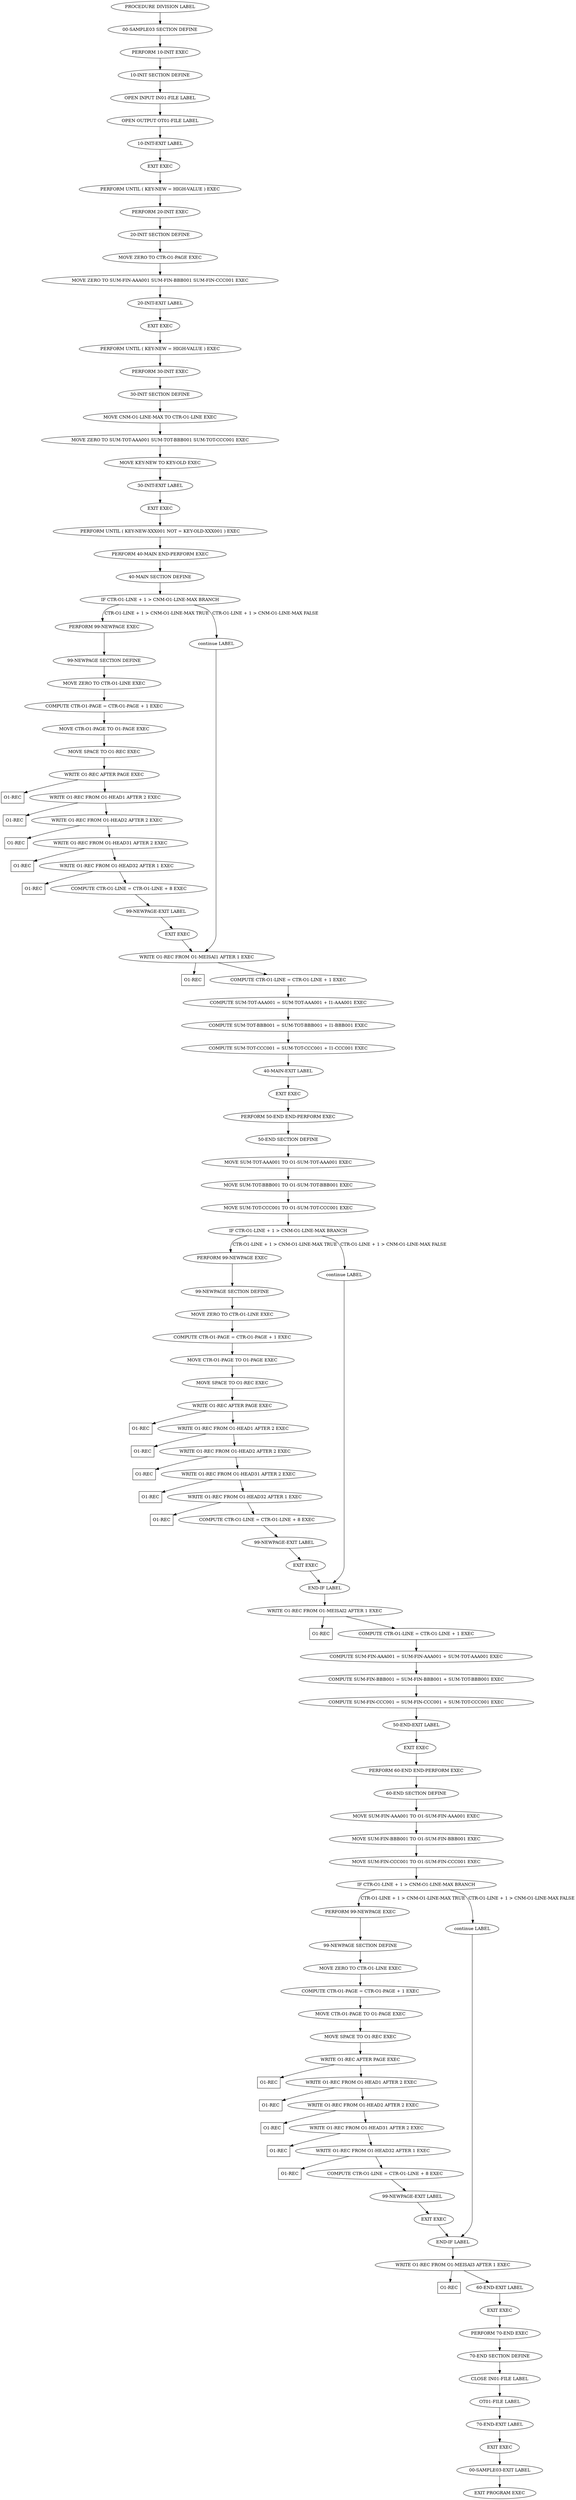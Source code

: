 strict digraph {
7107148891 [label="PROCEDURE DIVISION LABEL"];
5517342401 [label="00-SAMPLE03 SECTION DEFINE"];
17572935061 [label="PERFORM 10-INIT EXEC"];
6877808581 [label="10-INIT SECTION DEFINE"];
17341614101 [label="OPEN INPUT IN01-FILE LABEL"];
13646148501 [label="OPEN OUTPUT OT01-FILE LABEL"];
12110763691 [label="10-INIT-EXIT LABEL"];
3619933571 [label="EXIT EXEC"];
4592965371 [label="PERFORM UNTIL ( KEY-NEW = HIGH-VALUE ) EXEC"];
20156014011 [label="PERFORM 20-INIT EXEC"];
12877122351 [label="20-INIT SECTION DEFINE"];
11658974741 [label="MOVE ZERO TO CTR-O1-PAGE EXEC"];
15518700031 [label="MOVE ZERO TO SUM-FIN-AAA001 SUM-FIN-BBB001 SUM-FIN-CCC001 EXEC"];
9677652951 [label="20-INIT-EXIT LABEL"];
19175137961 [label="EXIT EXEC"];
11823204321 [label="PERFORM UNTIL ( KEY-NEW = HIGH-VALUE ) EXEC"];
17348531161 [label="PERFORM 30-INIT EXEC"];
7035042981 [label="30-INIT SECTION DEFINE"];
2015564831 [label="MOVE CNM-O1-LINE-MAX TO CTR-O1-LINE EXEC"];
2140748681 [label="MOVE ZERO TO SUM-TOT-AAA001 SUM-TOT-BBB001 SUM-TOT-CCC001 EXEC"];
14420453611 [label="MOVE KEY-NEW TO KEY-OLD EXEC"];
1466110501 [label="30-INIT-EXIT LABEL"];
4151387881 [label="EXIT EXEC"];
133263701 [label="PERFORM UNTIL ( KEY-NEW-XXX001 NOT = KEY-OLD-XXX001 ) EXEC"];
12686509751 [label="PERFORM 40-MAIN END-PERFORM EXEC"];
7313959811 [label="40-MAIN SECTION DEFINE"];
11967653691 [label="IF CTR-O1-LINE + 1 > CNM-O1-LINE-MAX BRANCH"];
11967653691 -> 4868982331 [label="CTR-O1-LINE + 1 > CNM-O1-LINE-MAX TRUE"]
4868982331 [label="PERFORM 99-NEWPAGE EXEC"];
6500235971 [label="99-NEWPAGE SECTION DEFINE"];
12824733841 [label="MOVE ZERO TO CTR-O1-LINE EXEC"];
5755935751 [label="COMPUTE CTR-O1-PAGE = CTR-O1-PAGE + 1 EXEC"];
3468612211 [label="MOVE CTR-O1-PAGE TO O1-PAGE EXEC"];
11883922951 [label="MOVE SPACE TO O1-REC EXEC"];
2267109521 [label="WRITE O1-REC AFTER PAGE EXEC"];
io2267109521 [label="O1-REC", shape = box ];
2267109521 -> io2267109521
15095638031 [label="WRITE O1-REC FROM O1-HEAD1 AFTER 2 EXEC"];
io15095638031 [label="O1-REC", shape = box ];
15095638031 -> io15095638031
6848741191 [label="WRITE O1-REC FROM O1-HEAD2 AFTER 2 EXEC"];
io6848741191 [label="O1-REC", shape = box ];
6848741191 -> io6848741191
11577404631 [label="WRITE O1-REC FROM O1-HEAD31 AFTER 2 EXEC"];
io11577404631 [label="O1-REC", shape = box ];
11577404631 -> io11577404631
13794356981 [label="WRITE O1-REC FROM O1-HEAD32 AFTER 1 EXEC"];
io13794356981 [label="O1-REC", shape = box ];
13794356981 -> io13794356981
15293065391 [label="COMPUTE CTR-O1-LINE = CTR-O1-LINE + 8 EXEC"];
16359857051 [label="99-NEWPAGE-EXIT LABEL"];
6956826811 [label="EXIT EXEC"];
10735029611 [label="WRITE O1-REC FROM O1-MEISAI1 AFTER 1 EXEC"];
io10735029611 [label="O1-REC", shape = box ];
10735029611 -> io10735029611
15827974721 [label="COMPUTE CTR-O1-LINE = CTR-O1-LINE + 1 EXEC"];
6441661781 [label="COMPUTE SUM-TOT-AAA001 = SUM-TOT-AAA001 + I1-AAA001 EXEC"];
8925296891 [label="COMPUTE SUM-TOT-BBB001 = SUM-TOT-BBB001 + I1-BBB001 EXEC"];
17576764441 [label="COMPUTE SUM-TOT-CCC001 = SUM-TOT-CCC001 + I1-CCC001 EXEC"];
1827386141 [label="40-MAIN-EXIT LABEL"];
943457061 [label="EXIT EXEC"];
6700358121 [label="PERFORM 50-END END-PERFORM EXEC"];
18706475261 [label="50-END SECTION DEFINE"];
12041672491 [label="MOVE SUM-TOT-AAA001 TO O1-SUM-TOT-AAA001 EXEC"];
10475037541 [label="MOVE SUM-TOT-BBB001 TO O1-SUM-TOT-BBB001 EXEC"];
17220239161 [label="MOVE SUM-TOT-CCC001 TO O1-SUM-TOT-CCC001 EXEC"];
20097871981 [label="IF CTR-O1-LINE + 1 > CNM-O1-LINE-MAX BRANCH"];
20097871981 -> 320172121 [label="CTR-O1-LINE + 1 > CNM-O1-LINE-MAX TRUE"]
320172121 [label="PERFORM 99-NEWPAGE EXEC"];
11214549681 [label="99-NEWPAGE SECTION DEFINE"];
10064855841 [label="MOVE ZERO TO CTR-O1-LINE EXEC"];
4665054821 [label="COMPUTE CTR-O1-PAGE = CTR-O1-PAGE + 1 EXEC"];
15808937321 [label="MOVE CTR-O1-PAGE TO O1-PAGE EXEC"];
15474251041 [label="MOVE SPACE TO O1-REC EXEC"];
1521340871 [label="WRITE O1-REC AFTER PAGE EXEC"];
io1521340871 [label="O1-REC", shape = box ];
1521340871 -> io1521340871
16157803361 [label="WRITE O1-REC FROM O1-HEAD1 AFTER 2 EXEC"];
io16157803361 [label="O1-REC", shape = box ];
16157803361 -> io16157803361
17835930831 [label="WRITE O1-REC FROM O1-HEAD2 AFTER 2 EXEC"];
io17835930831 [label="O1-REC", shape = box ];
17835930831 -> io17835930831
17509051431 [label="WRITE O1-REC FROM O1-HEAD31 AFTER 2 EXEC"];
io17509051431 [label="O1-REC", shape = box ];
17509051431 -> io17509051431
17827048021 [label="WRITE O1-REC FROM O1-HEAD32 AFTER 1 EXEC"];
io17827048021 [label="O1-REC", shape = box ];
17827048021 -> io17827048021
20944115871 [label="COMPUTE CTR-O1-LINE = CTR-O1-LINE + 8 EXEC"];
18336389141 [label="99-NEWPAGE-EXIT LABEL"];
16203032531 [label="EXIT EXEC"];
903208631 [label="END-IF LABEL"];
12165908551 [label="WRITE O1-REC FROM O1-MEISAI2 AFTER 1 EXEC"];
io12165908551 [label="O1-REC", shape = box ];
12165908551 -> io12165908551
21074478331 [label="COMPUTE CTR-O1-LINE = CTR-O1-LINE + 1 EXEC"];
605591781 [label="COMPUTE SUM-FIN-AAA001 = SUM-FIN-AAA001 + SUM-TOT-AAA001 EXEC"];
3956296171 [label="COMPUTE SUM-FIN-BBB001 = SUM-FIN-BBB001 + SUM-TOT-BBB001 EXEC"];
11221343441 [label="COMPUTE SUM-FIN-CCC001 = SUM-FIN-CCC001 + SUM-TOT-CCC001 EXEC"];
14718686391 [label="50-END-EXIT LABEL"];
8765637731 [label="EXIT EXEC"];
877657191 [label="PERFORM 60-END END-PERFORM EXEC"];
14136532651 [label="60-END SECTION DEFINE"];
14186217761 [label="MOVE SUM-FIN-AAA001 TO O1-SUM-FIN-AAA001 EXEC"];
4460734331 [label="MOVE SUM-FIN-BBB001 TO O1-SUM-FIN-BBB001 EXEC"];
11811999581 [label="MOVE SUM-FIN-CCC001 TO O1-SUM-FIN-CCC001 EXEC"];
1256221761 [label="IF CTR-O1-LINE + 1 > CNM-O1-LINE-MAX BRANCH"];
1256221761 -> 5420607801 [label="CTR-O1-LINE + 1 > CNM-O1-LINE-MAX TRUE"]
5420607801 [label="PERFORM 99-NEWPAGE EXEC"];
2373516781 [label="99-NEWPAGE SECTION DEFINE"];
19678925941 [label="MOVE ZERO TO CTR-O1-LINE EXEC"];
3425978041 [label="COMPUTE CTR-O1-PAGE = CTR-O1-PAGE + 1 EXEC"];
13082446371 [label="MOVE CTR-O1-PAGE TO O1-PAGE EXEC"];
18609447981 [label="MOVE SPACE TO O1-REC EXEC"];
11793812571 [label="WRITE O1-REC AFTER PAGE EXEC"];
io11793812571 [label="O1-REC", shape = box ];
11793812571 -> io11793812571
2587547321 [label="WRITE O1-REC FROM O1-HEAD1 AFTER 2 EXEC"];
io2587547321 [label="O1-REC", shape = box ];
2587547321 -> io2587547321
3333624461 [label="WRITE O1-REC FROM O1-HEAD2 AFTER 2 EXEC"];
io3333624461 [label="O1-REC", shape = box ];
3333624461 -> io3333624461
5972551281 [label="WRITE O1-REC FROM O1-HEAD31 AFTER 2 EXEC"];
io5972551281 [label="O1-REC", shape = box ];
5972551281 -> io5972551281
9853977641 [label="WRITE O1-REC FROM O1-HEAD32 AFTER 1 EXEC"];
io9853977641 [label="O1-REC", shape = box ];
9853977641 -> io9853977641
14763941991 [label="COMPUTE CTR-O1-LINE = CTR-O1-LINE + 8 EXEC"];
8377645791 [label="99-NEWPAGE-EXIT LABEL"];
15015873651 [label="EXIT EXEC"];
10076030191 [label="END-IF LABEL"];
3481004411 [label="WRITE O1-REC FROM O1-MEISAI3 AFTER 1 EXEC"];
io3481004411 [label="O1-REC", shape = box ];
3481004411 -> io3481004411
15972496481 [label="60-END-EXIT LABEL"];
893873881 [label="EXIT EXEC"];
13335920721 [label="PERFORM 70-END EXEC"];
6553814731 [label="70-END SECTION DEFINE"];
14863710511 [label="CLOSE IN01-FILE LABEL"];
11216472531 [label="OT01-FILE LABEL"];
16945560381 [label="70-END-EXIT LABEL"];
10764962841 [label="EXIT EXEC"];
15086469301 [label="00-SAMPLE03-EXIT LABEL"];
12912865041 [label="EXIT PROGRAM EXEC"];
5420607801 -> 2373516781 -> 19678925941 -> 3425978041 -> 13082446371 -> 18609447981 -> 11793812571 -> 2587547321 -> 3333624461 -> 5972551281 -> 9853977641 -> 14763941991 -> 8377645791 -> 15015873651 -> 10076030191 -> 3481004411 -> 15972496481 -> 893873881 -> 13335920721 -> 6553814731 -> 14863710511 -> 11216472531 -> 16945560381 -> 10764962841 -> 15086469301 -> 12912865041
1256221761 -> 7953728311 [label="CTR-O1-LINE + 1 > CNM-O1-LINE-MAX FALSE"]
7953728311 [label="continue LABEL"];
10076030191 [label="END-IF LABEL"];
3481004411 [label="WRITE O1-REC FROM O1-MEISAI3 AFTER 1 EXEC"];
io3481004411 [label="O1-REC", shape = box ];
3481004411 -> io3481004411
15972496481 [label="60-END-EXIT LABEL"];
893873881 [label="EXIT EXEC"];
13335920721 [label="PERFORM 70-END EXEC"];
6553814731 [label="70-END SECTION DEFINE"];
14863710511 [label="CLOSE IN01-FILE LABEL"];
11216472531 [label="OT01-FILE LABEL"];
16945560381 [label="70-END-EXIT LABEL"];
10764962841 [label="EXIT EXEC"];
15086469301 [label="00-SAMPLE03-EXIT LABEL"];
12912865041 [label="EXIT PROGRAM EXEC"];
7953728311 -> 10076030191 -> 3481004411 -> 15972496481 -> 893873881 -> 13335920721 -> 6553814731 -> 14863710511 -> 11216472531 -> 16945560381 -> 10764962841 -> 15086469301 -> 12912865041
320172121 -> 11214549681 -> 10064855841 -> 4665054821 -> 15808937321 -> 15474251041 -> 1521340871 -> 16157803361 -> 17835930831 -> 17509051431 -> 17827048021 -> 20944115871 -> 18336389141 -> 16203032531 -> 903208631 -> 12165908551 -> 21074478331 -> 605591781 -> 3956296171 -> 11221343441 -> 14718686391 -> 8765637731 -> 877657191 -> 14136532651 -> 14186217761 -> 4460734331 -> 11811999581 -> 1256221761
20097871981 -> 10726014811 [label="CTR-O1-LINE + 1 > CNM-O1-LINE-MAX FALSE"]
10726014811 [label="continue LABEL"];
903208631 [label="END-IF LABEL"];
12165908551 [label="WRITE O1-REC FROM O1-MEISAI2 AFTER 1 EXEC"];
io12165908551 [label="O1-REC", shape = box ];
12165908551 -> io12165908551
21074478331 [label="COMPUTE CTR-O1-LINE = CTR-O1-LINE + 1 EXEC"];
605591781 [label="COMPUTE SUM-FIN-AAA001 = SUM-FIN-AAA001 + SUM-TOT-AAA001 EXEC"];
3956296171 [label="COMPUTE SUM-FIN-BBB001 = SUM-FIN-BBB001 + SUM-TOT-BBB001 EXEC"];
11221343441 [label="COMPUTE SUM-FIN-CCC001 = SUM-FIN-CCC001 + SUM-TOT-CCC001 EXEC"];
14718686391 [label="50-END-EXIT LABEL"];
8765637731 [label="EXIT EXEC"];
877657191 [label="PERFORM 60-END END-PERFORM EXEC"];
14136532651 [label="60-END SECTION DEFINE"];
14186217761 [label="MOVE SUM-FIN-AAA001 TO O1-SUM-FIN-AAA001 EXEC"];
4460734331 [label="MOVE SUM-FIN-BBB001 TO O1-SUM-FIN-BBB001 EXEC"];
11811999581 [label="MOVE SUM-FIN-CCC001 TO O1-SUM-FIN-CCC001 EXEC"];
1256221761 [label="IF CTR-O1-LINE + 1 > CNM-O1-LINE-MAX BRANCH"];
1256221761 -> 5420607801 [label="CTR-O1-LINE + 1 > CNM-O1-LINE-MAX TRUE"]
5420607801 [label="PERFORM 99-NEWPAGE EXEC"];
2373516781 [label="99-NEWPAGE SECTION DEFINE"];
19678925941 [label="MOVE ZERO TO CTR-O1-LINE EXEC"];
3425978041 [label="COMPUTE CTR-O1-PAGE = CTR-O1-PAGE + 1 EXEC"];
13082446371 [label="MOVE CTR-O1-PAGE TO O1-PAGE EXEC"];
18609447981 [label="MOVE SPACE TO O1-REC EXEC"];
11793812571 [label="WRITE O1-REC AFTER PAGE EXEC"];
io11793812571 [label="O1-REC", shape = box ];
11793812571 -> io11793812571
2587547321 [label="WRITE O1-REC FROM O1-HEAD1 AFTER 2 EXEC"];
io2587547321 [label="O1-REC", shape = box ];
2587547321 -> io2587547321
3333624461 [label="WRITE O1-REC FROM O1-HEAD2 AFTER 2 EXEC"];
io3333624461 [label="O1-REC", shape = box ];
3333624461 -> io3333624461
5972551281 [label="WRITE O1-REC FROM O1-HEAD31 AFTER 2 EXEC"];
io5972551281 [label="O1-REC", shape = box ];
5972551281 -> io5972551281
9853977641 [label="WRITE O1-REC FROM O1-HEAD32 AFTER 1 EXEC"];
io9853977641 [label="O1-REC", shape = box ];
9853977641 -> io9853977641
14763941991 [label="COMPUTE CTR-O1-LINE = CTR-O1-LINE + 8 EXEC"];
8377645791 [label="99-NEWPAGE-EXIT LABEL"];
15015873651 [label="EXIT EXEC"];
10076030191 [label="END-IF LABEL"];
3481004411 [label="WRITE O1-REC FROM O1-MEISAI3 AFTER 1 EXEC"];
io3481004411 [label="O1-REC", shape = box ];
3481004411 -> io3481004411
15972496481 [label="60-END-EXIT LABEL"];
893873881 [label="EXIT EXEC"];
13335920721 [label="PERFORM 70-END EXEC"];
6553814731 [label="70-END SECTION DEFINE"];
14863710511 [label="CLOSE IN01-FILE LABEL"];
11216472531 [label="OT01-FILE LABEL"];
16945560381 [label="70-END-EXIT LABEL"];
10764962841 [label="EXIT EXEC"];
15086469301 [label="00-SAMPLE03-EXIT LABEL"];
12912865041 [label="EXIT PROGRAM EXEC"];
5420607801 -> 2373516781 -> 19678925941 -> 3425978041 -> 13082446371 -> 18609447981 -> 11793812571 -> 2587547321 -> 3333624461 -> 5972551281 -> 9853977641 -> 14763941991 -> 8377645791 -> 15015873651 -> 10076030191 -> 3481004411 -> 15972496481 -> 893873881 -> 13335920721 -> 6553814731 -> 14863710511 -> 11216472531 -> 16945560381 -> 10764962841 -> 15086469301 -> 12912865041
1256221761 -> 7953728311 [label="CTR-O1-LINE + 1 > CNM-O1-LINE-MAX FALSE"]
7953728311 [label="continue LABEL"];
10076030191 [label="END-IF LABEL"];
3481004411 [label="WRITE O1-REC FROM O1-MEISAI3 AFTER 1 EXEC"];
io3481004411 [label="O1-REC", shape = box ];
3481004411 -> io3481004411
15972496481 [label="60-END-EXIT LABEL"];
893873881 [label="EXIT EXEC"];
13335920721 [label="PERFORM 70-END EXEC"];
6553814731 [label="70-END SECTION DEFINE"];
14863710511 [label="CLOSE IN01-FILE LABEL"];
11216472531 [label="OT01-FILE LABEL"];
16945560381 [label="70-END-EXIT LABEL"];
10764962841 [label="EXIT EXEC"];
15086469301 [label="00-SAMPLE03-EXIT LABEL"];
12912865041 [label="EXIT PROGRAM EXEC"];
7953728311 -> 10076030191 -> 3481004411 -> 15972496481 -> 893873881 -> 13335920721 -> 6553814731 -> 14863710511 -> 11216472531 -> 16945560381 -> 10764962841 -> 15086469301 -> 12912865041
10726014811 -> 903208631 -> 12165908551 -> 21074478331 -> 605591781 -> 3956296171 -> 11221343441 -> 14718686391 -> 8765637731 -> 877657191 -> 14136532651 -> 14186217761 -> 4460734331 -> 11811999581 -> 1256221761
4868982331 -> 6500235971 -> 12824733841 -> 5755935751 -> 3468612211 -> 11883922951 -> 2267109521 -> 15095638031 -> 6848741191 -> 11577404631 -> 13794356981 -> 15293065391 -> 16359857051 -> 6956826811 -> 10735029611 -> 15827974721 -> 6441661781 -> 8925296891 -> 17576764441 -> 1827386141 -> 943457061 -> 6700358121 -> 18706475261 -> 12041672491 -> 10475037541 -> 17220239161 -> 20097871981
11967653691 -> 1212955741 [label="CTR-O1-LINE + 1 > CNM-O1-LINE-MAX FALSE"]
1212955741 [label="continue LABEL"];
10735029611 [label="WRITE O1-REC FROM O1-MEISAI1 AFTER 1 EXEC"];
io10735029611 [label="O1-REC", shape = box ];
10735029611 -> io10735029611
15827974721 [label="COMPUTE CTR-O1-LINE = CTR-O1-LINE + 1 EXEC"];
6441661781 [label="COMPUTE SUM-TOT-AAA001 = SUM-TOT-AAA001 + I1-AAA001 EXEC"];
8925296891 [label="COMPUTE SUM-TOT-BBB001 = SUM-TOT-BBB001 + I1-BBB001 EXEC"];
17576764441 [label="COMPUTE SUM-TOT-CCC001 = SUM-TOT-CCC001 + I1-CCC001 EXEC"];
1827386141 [label="40-MAIN-EXIT LABEL"];
943457061 [label="EXIT EXEC"];
6700358121 [label="PERFORM 50-END END-PERFORM EXEC"];
18706475261 [label="50-END SECTION DEFINE"];
12041672491 [label="MOVE SUM-TOT-AAA001 TO O1-SUM-TOT-AAA001 EXEC"];
10475037541 [label="MOVE SUM-TOT-BBB001 TO O1-SUM-TOT-BBB001 EXEC"];
17220239161 [label="MOVE SUM-TOT-CCC001 TO O1-SUM-TOT-CCC001 EXEC"];
20097871981 [label="IF CTR-O1-LINE + 1 > CNM-O1-LINE-MAX BRANCH"];
20097871981 -> 320172121 [label="CTR-O1-LINE + 1 > CNM-O1-LINE-MAX TRUE"]
320172121 [label="PERFORM 99-NEWPAGE EXEC"];
11214549681 [label="99-NEWPAGE SECTION DEFINE"];
10064855841 [label="MOVE ZERO TO CTR-O1-LINE EXEC"];
4665054821 [label="COMPUTE CTR-O1-PAGE = CTR-O1-PAGE + 1 EXEC"];
15808937321 [label="MOVE CTR-O1-PAGE TO O1-PAGE EXEC"];
15474251041 [label="MOVE SPACE TO O1-REC EXEC"];
1521340871 [label="WRITE O1-REC AFTER PAGE EXEC"];
io1521340871 [label="O1-REC", shape = box ];
1521340871 -> io1521340871
16157803361 [label="WRITE O1-REC FROM O1-HEAD1 AFTER 2 EXEC"];
io16157803361 [label="O1-REC", shape = box ];
16157803361 -> io16157803361
17835930831 [label="WRITE O1-REC FROM O1-HEAD2 AFTER 2 EXEC"];
io17835930831 [label="O1-REC", shape = box ];
17835930831 -> io17835930831
17509051431 [label="WRITE O1-REC FROM O1-HEAD31 AFTER 2 EXEC"];
io17509051431 [label="O1-REC", shape = box ];
17509051431 -> io17509051431
17827048021 [label="WRITE O1-REC FROM O1-HEAD32 AFTER 1 EXEC"];
io17827048021 [label="O1-REC", shape = box ];
17827048021 -> io17827048021
20944115871 [label="COMPUTE CTR-O1-LINE = CTR-O1-LINE + 8 EXEC"];
18336389141 [label="99-NEWPAGE-EXIT LABEL"];
16203032531 [label="EXIT EXEC"];
903208631 [label="END-IF LABEL"];
12165908551 [label="WRITE O1-REC FROM O1-MEISAI2 AFTER 1 EXEC"];
io12165908551 [label="O1-REC", shape = box ];
12165908551 -> io12165908551
21074478331 [label="COMPUTE CTR-O1-LINE = CTR-O1-LINE + 1 EXEC"];
605591781 [label="COMPUTE SUM-FIN-AAA001 = SUM-FIN-AAA001 + SUM-TOT-AAA001 EXEC"];
3956296171 [label="COMPUTE SUM-FIN-BBB001 = SUM-FIN-BBB001 + SUM-TOT-BBB001 EXEC"];
11221343441 [label="COMPUTE SUM-FIN-CCC001 = SUM-FIN-CCC001 + SUM-TOT-CCC001 EXEC"];
14718686391 [label="50-END-EXIT LABEL"];
8765637731 [label="EXIT EXEC"];
877657191 [label="PERFORM 60-END END-PERFORM EXEC"];
14136532651 [label="60-END SECTION DEFINE"];
14186217761 [label="MOVE SUM-FIN-AAA001 TO O1-SUM-FIN-AAA001 EXEC"];
4460734331 [label="MOVE SUM-FIN-BBB001 TO O1-SUM-FIN-BBB001 EXEC"];
11811999581 [label="MOVE SUM-FIN-CCC001 TO O1-SUM-FIN-CCC001 EXEC"];
1256221761 [label="IF CTR-O1-LINE + 1 > CNM-O1-LINE-MAX BRANCH"];
1256221761 -> 5420607801 [label="CTR-O1-LINE + 1 > CNM-O1-LINE-MAX TRUE"]
5420607801 [label="PERFORM 99-NEWPAGE EXEC"];
2373516781 [label="99-NEWPAGE SECTION DEFINE"];
19678925941 [label="MOVE ZERO TO CTR-O1-LINE EXEC"];
3425978041 [label="COMPUTE CTR-O1-PAGE = CTR-O1-PAGE + 1 EXEC"];
13082446371 [label="MOVE CTR-O1-PAGE TO O1-PAGE EXEC"];
18609447981 [label="MOVE SPACE TO O1-REC EXEC"];
11793812571 [label="WRITE O1-REC AFTER PAGE EXEC"];
io11793812571 [label="O1-REC", shape = box ];
11793812571 -> io11793812571
2587547321 [label="WRITE O1-REC FROM O1-HEAD1 AFTER 2 EXEC"];
io2587547321 [label="O1-REC", shape = box ];
2587547321 -> io2587547321
3333624461 [label="WRITE O1-REC FROM O1-HEAD2 AFTER 2 EXEC"];
io3333624461 [label="O1-REC", shape = box ];
3333624461 -> io3333624461
5972551281 [label="WRITE O1-REC FROM O1-HEAD31 AFTER 2 EXEC"];
io5972551281 [label="O1-REC", shape = box ];
5972551281 -> io5972551281
9853977641 [label="WRITE O1-REC FROM O1-HEAD32 AFTER 1 EXEC"];
io9853977641 [label="O1-REC", shape = box ];
9853977641 -> io9853977641
14763941991 [label="COMPUTE CTR-O1-LINE = CTR-O1-LINE + 8 EXEC"];
8377645791 [label="99-NEWPAGE-EXIT LABEL"];
15015873651 [label="EXIT EXEC"];
10076030191 [label="END-IF LABEL"];
3481004411 [label="WRITE O1-REC FROM O1-MEISAI3 AFTER 1 EXEC"];
io3481004411 [label="O1-REC", shape = box ];
3481004411 -> io3481004411
15972496481 [label="60-END-EXIT LABEL"];
893873881 [label="EXIT EXEC"];
13335920721 [label="PERFORM 70-END EXEC"];
6553814731 [label="70-END SECTION DEFINE"];
14863710511 [label="CLOSE IN01-FILE LABEL"];
11216472531 [label="OT01-FILE LABEL"];
16945560381 [label="70-END-EXIT LABEL"];
10764962841 [label="EXIT EXEC"];
15086469301 [label="00-SAMPLE03-EXIT LABEL"];
12912865041 [label="EXIT PROGRAM EXEC"];
5420607801 -> 2373516781 -> 19678925941 -> 3425978041 -> 13082446371 -> 18609447981 -> 11793812571 -> 2587547321 -> 3333624461 -> 5972551281 -> 9853977641 -> 14763941991 -> 8377645791 -> 15015873651 -> 10076030191 -> 3481004411 -> 15972496481 -> 893873881 -> 13335920721 -> 6553814731 -> 14863710511 -> 11216472531 -> 16945560381 -> 10764962841 -> 15086469301 -> 12912865041
1256221761 -> 7953728311 [label="CTR-O1-LINE + 1 > CNM-O1-LINE-MAX FALSE"]
7953728311 [label="continue LABEL"];
10076030191 [label="END-IF LABEL"];
3481004411 [label="WRITE O1-REC FROM O1-MEISAI3 AFTER 1 EXEC"];
io3481004411 [label="O1-REC", shape = box ];
3481004411 -> io3481004411
15972496481 [label="60-END-EXIT LABEL"];
893873881 [label="EXIT EXEC"];
13335920721 [label="PERFORM 70-END EXEC"];
6553814731 [label="70-END SECTION DEFINE"];
14863710511 [label="CLOSE IN01-FILE LABEL"];
11216472531 [label="OT01-FILE LABEL"];
16945560381 [label="70-END-EXIT LABEL"];
10764962841 [label="EXIT EXEC"];
15086469301 [label="00-SAMPLE03-EXIT LABEL"];
12912865041 [label="EXIT PROGRAM EXEC"];
7953728311 -> 10076030191 -> 3481004411 -> 15972496481 -> 893873881 -> 13335920721 -> 6553814731 -> 14863710511 -> 11216472531 -> 16945560381 -> 10764962841 -> 15086469301 -> 12912865041
320172121 -> 11214549681 -> 10064855841 -> 4665054821 -> 15808937321 -> 15474251041 -> 1521340871 -> 16157803361 -> 17835930831 -> 17509051431 -> 17827048021 -> 20944115871 -> 18336389141 -> 16203032531 -> 903208631 -> 12165908551 -> 21074478331 -> 605591781 -> 3956296171 -> 11221343441 -> 14718686391 -> 8765637731 -> 877657191 -> 14136532651 -> 14186217761 -> 4460734331 -> 11811999581 -> 1256221761
20097871981 -> 10726014811 [label="CTR-O1-LINE + 1 > CNM-O1-LINE-MAX FALSE"]
10726014811 [label="continue LABEL"];
903208631 [label="END-IF LABEL"];
12165908551 [label="WRITE O1-REC FROM O1-MEISAI2 AFTER 1 EXEC"];
io12165908551 [label="O1-REC", shape = box ];
12165908551 -> io12165908551
21074478331 [label="COMPUTE CTR-O1-LINE = CTR-O1-LINE + 1 EXEC"];
605591781 [label="COMPUTE SUM-FIN-AAA001 = SUM-FIN-AAA001 + SUM-TOT-AAA001 EXEC"];
3956296171 [label="COMPUTE SUM-FIN-BBB001 = SUM-FIN-BBB001 + SUM-TOT-BBB001 EXEC"];
11221343441 [label="COMPUTE SUM-FIN-CCC001 = SUM-FIN-CCC001 + SUM-TOT-CCC001 EXEC"];
14718686391 [label="50-END-EXIT LABEL"];
8765637731 [label="EXIT EXEC"];
877657191 [label="PERFORM 60-END END-PERFORM EXEC"];
14136532651 [label="60-END SECTION DEFINE"];
14186217761 [label="MOVE SUM-FIN-AAA001 TO O1-SUM-FIN-AAA001 EXEC"];
4460734331 [label="MOVE SUM-FIN-BBB001 TO O1-SUM-FIN-BBB001 EXEC"];
11811999581 [label="MOVE SUM-FIN-CCC001 TO O1-SUM-FIN-CCC001 EXEC"];
1256221761 [label="IF CTR-O1-LINE + 1 > CNM-O1-LINE-MAX BRANCH"];
1256221761 -> 5420607801 [label="CTR-O1-LINE + 1 > CNM-O1-LINE-MAX TRUE"]
5420607801 [label="PERFORM 99-NEWPAGE EXEC"];
2373516781 [label="99-NEWPAGE SECTION DEFINE"];
19678925941 [label="MOVE ZERO TO CTR-O1-LINE EXEC"];
3425978041 [label="COMPUTE CTR-O1-PAGE = CTR-O1-PAGE + 1 EXEC"];
13082446371 [label="MOVE CTR-O1-PAGE TO O1-PAGE EXEC"];
18609447981 [label="MOVE SPACE TO O1-REC EXEC"];
11793812571 [label="WRITE O1-REC AFTER PAGE EXEC"];
io11793812571 [label="O1-REC", shape = box ];
11793812571 -> io11793812571
2587547321 [label="WRITE O1-REC FROM O1-HEAD1 AFTER 2 EXEC"];
io2587547321 [label="O1-REC", shape = box ];
2587547321 -> io2587547321
3333624461 [label="WRITE O1-REC FROM O1-HEAD2 AFTER 2 EXEC"];
io3333624461 [label="O1-REC", shape = box ];
3333624461 -> io3333624461
5972551281 [label="WRITE O1-REC FROM O1-HEAD31 AFTER 2 EXEC"];
io5972551281 [label="O1-REC", shape = box ];
5972551281 -> io5972551281
9853977641 [label="WRITE O1-REC FROM O1-HEAD32 AFTER 1 EXEC"];
io9853977641 [label="O1-REC", shape = box ];
9853977641 -> io9853977641
14763941991 [label="COMPUTE CTR-O1-LINE = CTR-O1-LINE + 8 EXEC"];
8377645791 [label="99-NEWPAGE-EXIT LABEL"];
15015873651 [label="EXIT EXEC"];
10076030191 [label="END-IF LABEL"];
3481004411 [label="WRITE O1-REC FROM O1-MEISAI3 AFTER 1 EXEC"];
io3481004411 [label="O1-REC", shape = box ];
3481004411 -> io3481004411
15972496481 [label="60-END-EXIT LABEL"];
893873881 [label="EXIT EXEC"];
13335920721 [label="PERFORM 70-END EXEC"];
6553814731 [label="70-END SECTION DEFINE"];
14863710511 [label="CLOSE IN01-FILE LABEL"];
11216472531 [label="OT01-FILE LABEL"];
16945560381 [label="70-END-EXIT LABEL"];
10764962841 [label="EXIT EXEC"];
15086469301 [label="00-SAMPLE03-EXIT LABEL"];
12912865041 [label="EXIT PROGRAM EXEC"];
5420607801 -> 2373516781 -> 19678925941 -> 3425978041 -> 13082446371 -> 18609447981 -> 11793812571 -> 2587547321 -> 3333624461 -> 5972551281 -> 9853977641 -> 14763941991 -> 8377645791 -> 15015873651 -> 10076030191 -> 3481004411 -> 15972496481 -> 893873881 -> 13335920721 -> 6553814731 -> 14863710511 -> 11216472531 -> 16945560381 -> 10764962841 -> 15086469301 -> 12912865041
1256221761 -> 7953728311 [label="CTR-O1-LINE + 1 > CNM-O1-LINE-MAX FALSE"]
7953728311 [label="continue LABEL"];
10076030191 [label="END-IF LABEL"];
3481004411 [label="WRITE O1-REC FROM O1-MEISAI3 AFTER 1 EXEC"];
io3481004411 [label="O1-REC", shape = box ];
3481004411 -> io3481004411
15972496481 [label="60-END-EXIT LABEL"];
893873881 [label="EXIT EXEC"];
13335920721 [label="PERFORM 70-END EXEC"];
6553814731 [label="70-END SECTION DEFINE"];
14863710511 [label="CLOSE IN01-FILE LABEL"];
11216472531 [label="OT01-FILE LABEL"];
16945560381 [label="70-END-EXIT LABEL"];
10764962841 [label="EXIT EXEC"];
15086469301 [label="00-SAMPLE03-EXIT LABEL"];
12912865041 [label="EXIT PROGRAM EXEC"];
7953728311 -> 10076030191 -> 3481004411 -> 15972496481 -> 893873881 -> 13335920721 -> 6553814731 -> 14863710511 -> 11216472531 -> 16945560381 -> 10764962841 -> 15086469301 -> 12912865041
10726014811 -> 903208631 -> 12165908551 -> 21074478331 -> 605591781 -> 3956296171 -> 11221343441 -> 14718686391 -> 8765637731 -> 877657191 -> 14136532651 -> 14186217761 -> 4460734331 -> 11811999581 -> 1256221761
1212955741 -> 10735029611 -> 15827974721 -> 6441661781 -> 8925296891 -> 17576764441 -> 1827386141 -> 943457061 -> 6700358121 -> 18706475261 -> 12041672491 -> 10475037541 -> 17220239161 -> 20097871981
7107148891 -> 5517342401 -> 17572935061 -> 6877808581 -> 17341614101 -> 13646148501 -> 12110763691 -> 3619933571 -> 4592965371 -> 20156014011 -> 12877122351 -> 11658974741 -> 15518700031 -> 9677652951 -> 19175137961 -> 11823204321 -> 17348531161 -> 7035042981 -> 2015564831 -> 2140748681 -> 14420453611 -> 1466110501 -> 4151387881 -> 133263701 -> 12686509751 -> 7313959811 -> 11967653691
}

